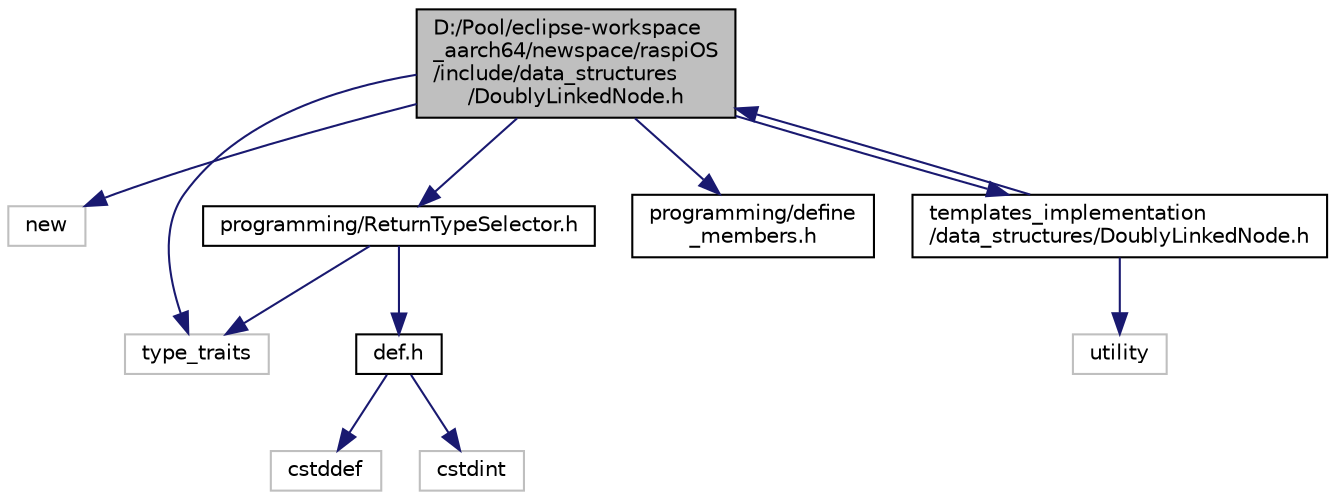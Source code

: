 digraph "D:/Pool/eclipse-workspace_aarch64/newspace/raspiOS/include/data_structures/DoublyLinkedNode.h"
{
  edge [fontname="Helvetica",fontsize="10",labelfontname="Helvetica",labelfontsize="10"];
  node [fontname="Helvetica",fontsize="10",shape=record];
  Node400 [label="D:/Pool/eclipse-workspace\l_aarch64/newspace/raspiOS\l/include/data_structures\l/DoublyLinkedNode.h",height=0.2,width=0.4,color="black", fillcolor="grey75", style="filled", fontcolor="black"];
  Node400 -> Node401 [color="midnightblue",fontsize="10",style="solid",fontname="Helvetica"];
  Node401 [label="new",height=0.2,width=0.4,color="grey75", fillcolor="white", style="filled"];
  Node400 -> Node402 [color="midnightblue",fontsize="10",style="solid",fontname="Helvetica"];
  Node402 [label="type_traits",height=0.2,width=0.4,color="grey75", fillcolor="white", style="filled"];
  Node400 -> Node403 [color="midnightblue",fontsize="10",style="solid",fontname="Helvetica"];
  Node403 [label="programming/ReturnTypeSelector.h",height=0.2,width=0.4,color="black", fillcolor="white", style="filled",URL="$d3/d90/_return_type_selector_8h.html"];
  Node403 -> Node404 [color="midnightblue",fontsize="10",style="solid",fontname="Helvetica"];
  Node404 [label="def.h",height=0.2,width=0.4,color="black", fillcolor="white", style="filled",URL="$d4/da4/def_8h.html"];
  Node404 -> Node405 [color="midnightblue",fontsize="10",style="solid",fontname="Helvetica"];
  Node405 [label="cstddef",height=0.2,width=0.4,color="grey75", fillcolor="white", style="filled"];
  Node404 -> Node406 [color="midnightblue",fontsize="10",style="solid",fontname="Helvetica"];
  Node406 [label="cstdint",height=0.2,width=0.4,color="grey75", fillcolor="white", style="filled"];
  Node403 -> Node402 [color="midnightblue",fontsize="10",style="solid",fontname="Helvetica"];
  Node400 -> Node407 [color="midnightblue",fontsize="10",style="solid",fontname="Helvetica"];
  Node407 [label="programming/define\l_members.h",height=0.2,width=0.4,color="black", fillcolor="white", style="filled",URL="$d8/d7b/define__members_8h.html"];
  Node400 -> Node408 [color="midnightblue",fontsize="10",style="solid",fontname="Helvetica"];
  Node408 [label="templates_implementation\l/data_structures/DoublyLinkedNode.h",height=0.2,width=0.4,color="black", fillcolor="white", style="filled",URL="$d3/dc9/templates__implementation_2data__structures_2_doubly_linked_node_8h.html"];
  Node408 -> Node400 [color="midnightblue",fontsize="10",style="solid",fontname="Helvetica"];
  Node408 -> Node409 [color="midnightblue",fontsize="10",style="solid",fontname="Helvetica"];
  Node409 [label="utility",height=0.2,width=0.4,color="grey75", fillcolor="white", style="filled"];
}
